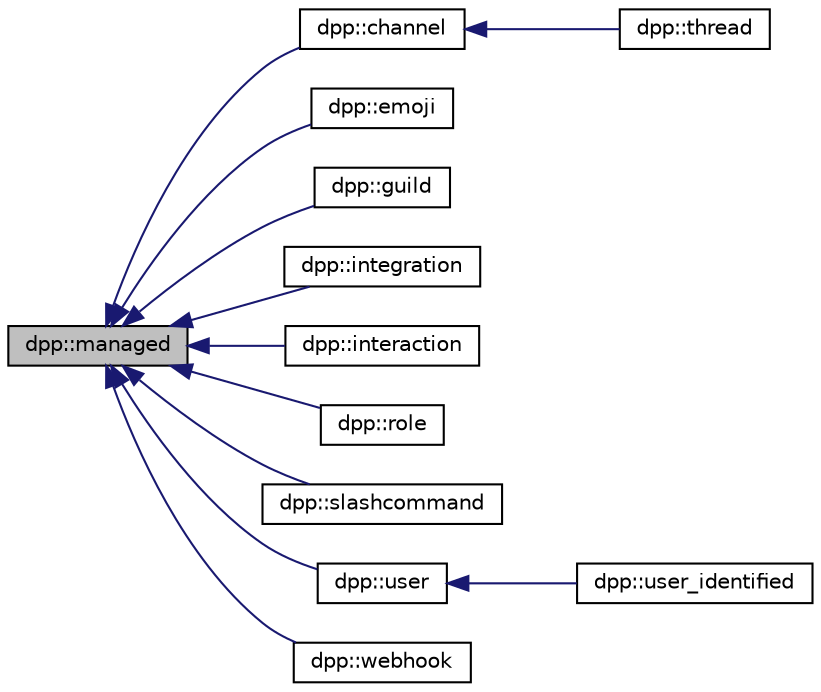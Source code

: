 digraph "dpp::managed"
{
 // INTERACTIVE_SVG=YES
 // LATEX_PDF_SIZE
  bgcolor="transparent";
  edge [fontname="Helvetica",fontsize="10",labelfontname="Helvetica",labelfontsize="10"];
  node [fontname="Helvetica",fontsize="10",shape=record];
  rankdir="LR";
  Node1 [label="dpp::managed",height=0.2,width=0.4,color="black", fillcolor="grey75", style="filled", fontcolor="black",tooltip="The managed class is the base class for various types that can be stored in a cache that are identifi..."];
  Node1 -> Node2 [dir="back",color="midnightblue",fontsize="10",style="solid",fontname="Helvetica"];
  Node2 [label="dpp::channel",height=0.2,width=0.4,color="black",URL="$classdpp_1_1channel.html",tooltip="A definition of a discord channel There are one of these for every channel type except threads...."];
  Node2 -> Node3 [dir="back",color="midnightblue",fontsize="10",style="solid",fontname="Helvetica"];
  Node3 [label="dpp::thread",height=0.2,width=0.4,color="black",URL="$classdpp_1_1thread.html",tooltip="A definition of a discord thread. A thread is a superset of a channel. Not to be confused with std::t..."];
  Node1 -> Node4 [dir="back",color="midnightblue",fontsize="10",style="solid",fontname="Helvetica"];
  Node4 [label="dpp::emoji",height=0.2,width=0.4,color="black",URL="$classdpp_1_1emoji.html",tooltip="Represents an emoji for a dpp::guild."];
  Node1 -> Node5 [dir="back",color="midnightblue",fontsize="10",style="solid",fontname="Helvetica"];
  Node5 [label="dpp::guild",height=0.2,width=0.4,color="black",URL="$classdpp_1_1guild.html",tooltip="Represents a guild on Discord (AKA a server)"];
  Node1 -> Node6 [dir="back",color="midnightblue",fontsize="10",style="solid",fontname="Helvetica"];
  Node6 [label="dpp::integration",height=0.2,width=0.4,color="black",URL="$classdpp_1_1integration.html",tooltip="Represents an integration on a guild, e.g. a connection to twitch."];
  Node1 -> Node7 [dir="back",color="midnightblue",fontsize="10",style="solid",fontname="Helvetica"];
  Node7 [label="dpp::interaction",height=0.2,width=0.4,color="black",URL="$classdpp_1_1interaction.html",tooltip="An interaction represents a user running a command and arrives via the dpp::cluster::on_interaction_c..."];
  Node1 -> Node8 [dir="back",color="midnightblue",fontsize="10",style="solid",fontname="Helvetica"];
  Node8 [label="dpp::role",height=0.2,width=0.4,color="black",URL="$classdpp_1_1role.html",tooltip="Represents a role within a dpp::guild. Roles are combined via logical OR of the permission bitmasks,..."];
  Node1 -> Node9 [dir="back",color="midnightblue",fontsize="10",style="solid",fontname="Helvetica"];
  Node9 [label="dpp::slashcommand",height=0.2,width=0.4,color="black",URL="$classdpp_1_1slashcommand.html",tooltip="Represents an application command, created by your bot either globally, or on a guild."];
  Node1 -> Node10 [dir="back",color="midnightblue",fontsize="10",style="solid",fontname="Helvetica"];
  Node10 [label="dpp::user",height=0.2,width=0.4,color="black",URL="$classdpp_1_1user.html",tooltip="Represents a user on discord. May or may not be a member of a dpp::guild."];
  Node10 -> Node11 [dir="back",color="midnightblue",fontsize="10",style="solid",fontname="Helvetica"];
  Node11 [label="dpp::user_identified",height=0.2,width=0.4,color="black",URL="$classdpp_1_1user__identified.html",tooltip="A user with additional fields only available via the oauth2 identify scope. These are not included in..."];
  Node1 -> Node12 [dir="back",color="midnightblue",fontsize="10",style="solid",fontname="Helvetica"];
  Node12 [label="dpp::webhook",height=0.2,width=0.4,color="black",URL="$classdpp_1_1webhook.html",tooltip="Represents a discord webhook."];
}
